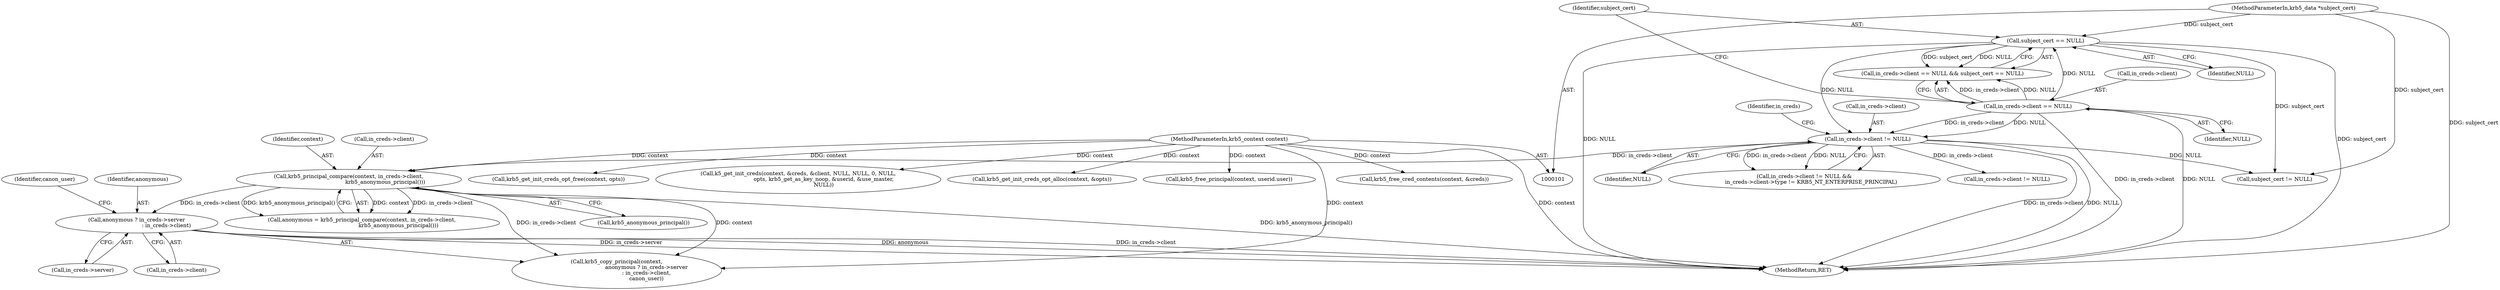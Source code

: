 digraph "0_krb5_5e6d1796106df8ba6bc1973ee0917c170d929086_0@pointer" {
"1000166" [label="(Call,anonymous ? in_creds->server\n                                   : in_creds->client)"];
"1000157" [label="(Call,krb5_principal_compare(context, in_creds->client,\n                                           krb5_anonymous_principal()))"];
"1000102" [label="(MethodParameterIn,krb5_context context)"];
"1000141" [label="(Call,in_creds->client != NULL)"];
"1000128" [label="(Call,in_creds->client == NULL)"];
"1000133" [label="(Call,subject_cert == NULL)"];
"1000104" [label="(MethodParameterIn,krb5_data *subject_cert)"];
"1000145" [label="(Identifier,NULL)"];
"1000326" [label="(Call,krb5_free_cred_contents(context, &creds))"];
"1000140" [label="(Call,in_creds->client != NULL &&\n        in_creds->client->type != KRB5_NT_ENTERPRISE_PRINCIPAL)"];
"1000142" [label="(Call,in_creds->client)"];
"1000334" [label="(Call,krb5_get_init_creds_opt_free(context, opts))"];
"1000350" [label="(MethodReturn,RET)"];
"1000282" [label="(Call,k5_get_init_creds(context, &creds, &client, NULL, NULL, 0, NULL,\n                              opts, krb5_get_as_key_noop, &userid, &use_master,\n                              NULL))"];
"1000199" [label="(Call,krb5_get_init_creds_opt_alloc(context, &opts))"];
"1000155" [label="(Call,anonymous = krb5_principal_compare(context, in_creds->client,\n                                           krb5_anonymous_principal()))"];
"1000164" [label="(Call,krb5_copy_principal(context,\n                                   anonymous ? in_creds->server\n                                   : in_creds->client,\n                                   canon_user))"];
"1000168" [label="(Call,in_creds->server)"];
"1000162" [label="(Call,krb5_anonymous_principal())"];
"1000166" [label="(Call,anonymous ? in_creds->server\n                                   : in_creds->client)"];
"1000134" [label="(Identifier,subject_cert)"];
"1000127" [label="(Call,in_creds->client == NULL && subject_cert == NULL)"];
"1000167" [label="(Identifier,anonymous)"];
"1000159" [label="(Call,in_creds->client)"];
"1000343" [label="(Call,krb5_free_principal(context, userid.user))"];
"1000132" [label="(Identifier,NULL)"];
"1000135" [label="(Identifier,NULL)"];
"1000174" [label="(Identifier,canon_user)"];
"1000157" [label="(Call,krb5_principal_compare(context, in_creds->client,\n                                           krb5_anonymous_principal()))"];
"1000128" [label="(Call,in_creds->client == NULL)"];
"1000188" [label="(Call,subject_cert != NULL)"];
"1000158" [label="(Identifier,context)"];
"1000171" [label="(Call,in_creds->client)"];
"1000149" [label="(Identifier,in_creds)"];
"1000141" [label="(Call,in_creds->client != NULL)"];
"1000129" [label="(Call,in_creds->client)"];
"1000133" [label="(Call,subject_cert == NULL)"];
"1000104" [label="(MethodParameterIn,krb5_data *subject_cert)"];
"1000102" [label="(MethodParameterIn,krb5_context context)"];
"1000228" [label="(Call,in_creds->client != NULL)"];
"1000166" -> "1000164"  [label="AST: "];
"1000166" -> "1000168"  [label="CFG: "];
"1000166" -> "1000171"  [label="CFG: "];
"1000167" -> "1000166"  [label="AST: "];
"1000168" -> "1000166"  [label="AST: "];
"1000171" -> "1000166"  [label="AST: "];
"1000174" -> "1000166"  [label="CFG: "];
"1000166" -> "1000350"  [label="DDG: in_creds->server"];
"1000166" -> "1000350"  [label="DDG: anonymous"];
"1000166" -> "1000350"  [label="DDG: in_creds->client"];
"1000157" -> "1000166"  [label="DDG: in_creds->client"];
"1000157" -> "1000155"  [label="AST: "];
"1000157" -> "1000162"  [label="CFG: "];
"1000158" -> "1000157"  [label="AST: "];
"1000159" -> "1000157"  [label="AST: "];
"1000162" -> "1000157"  [label="AST: "];
"1000155" -> "1000157"  [label="CFG: "];
"1000157" -> "1000350"  [label="DDG: krb5_anonymous_principal()"];
"1000157" -> "1000155"  [label="DDG: context"];
"1000157" -> "1000155"  [label="DDG: in_creds->client"];
"1000157" -> "1000155"  [label="DDG: krb5_anonymous_principal()"];
"1000102" -> "1000157"  [label="DDG: context"];
"1000141" -> "1000157"  [label="DDG: in_creds->client"];
"1000157" -> "1000164"  [label="DDG: context"];
"1000157" -> "1000164"  [label="DDG: in_creds->client"];
"1000102" -> "1000101"  [label="AST: "];
"1000102" -> "1000350"  [label="DDG: context"];
"1000102" -> "1000164"  [label="DDG: context"];
"1000102" -> "1000199"  [label="DDG: context"];
"1000102" -> "1000282"  [label="DDG: context"];
"1000102" -> "1000326"  [label="DDG: context"];
"1000102" -> "1000334"  [label="DDG: context"];
"1000102" -> "1000343"  [label="DDG: context"];
"1000141" -> "1000140"  [label="AST: "];
"1000141" -> "1000145"  [label="CFG: "];
"1000142" -> "1000141"  [label="AST: "];
"1000145" -> "1000141"  [label="AST: "];
"1000149" -> "1000141"  [label="CFG: "];
"1000140" -> "1000141"  [label="CFG: "];
"1000141" -> "1000350"  [label="DDG: in_creds->client"];
"1000141" -> "1000350"  [label="DDG: NULL"];
"1000141" -> "1000140"  [label="DDG: in_creds->client"];
"1000141" -> "1000140"  [label="DDG: NULL"];
"1000128" -> "1000141"  [label="DDG: in_creds->client"];
"1000128" -> "1000141"  [label="DDG: NULL"];
"1000133" -> "1000141"  [label="DDG: NULL"];
"1000141" -> "1000188"  [label="DDG: NULL"];
"1000141" -> "1000228"  [label="DDG: in_creds->client"];
"1000128" -> "1000127"  [label="AST: "];
"1000128" -> "1000132"  [label="CFG: "];
"1000129" -> "1000128"  [label="AST: "];
"1000132" -> "1000128"  [label="AST: "];
"1000134" -> "1000128"  [label="CFG: "];
"1000127" -> "1000128"  [label="CFG: "];
"1000128" -> "1000350"  [label="DDG: NULL"];
"1000128" -> "1000350"  [label="DDG: in_creds->client"];
"1000128" -> "1000127"  [label="DDG: in_creds->client"];
"1000128" -> "1000127"  [label="DDG: NULL"];
"1000128" -> "1000133"  [label="DDG: NULL"];
"1000133" -> "1000127"  [label="AST: "];
"1000133" -> "1000135"  [label="CFG: "];
"1000134" -> "1000133"  [label="AST: "];
"1000135" -> "1000133"  [label="AST: "];
"1000127" -> "1000133"  [label="CFG: "];
"1000133" -> "1000350"  [label="DDG: subject_cert"];
"1000133" -> "1000350"  [label="DDG: NULL"];
"1000133" -> "1000127"  [label="DDG: subject_cert"];
"1000133" -> "1000127"  [label="DDG: NULL"];
"1000104" -> "1000133"  [label="DDG: subject_cert"];
"1000133" -> "1000188"  [label="DDG: subject_cert"];
"1000104" -> "1000101"  [label="AST: "];
"1000104" -> "1000350"  [label="DDG: subject_cert"];
"1000104" -> "1000188"  [label="DDG: subject_cert"];
}
